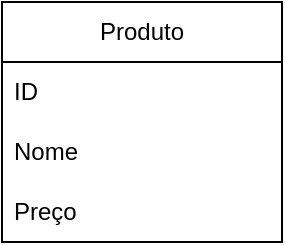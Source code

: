 <mxfile version="21.0.6" type="device"><diagram name="Página-1" id="Zaaa3n3JB6_IVNZktasJ"><mxGraphModel dx="574" dy="329" grid="1" gridSize="10" guides="1" tooltips="1" connect="1" arrows="1" fold="1" page="1" pageScale="1" pageWidth="827" pageHeight="1169" math="0" shadow="0"><root><mxCell id="0"/><mxCell id="1" parent="0"/><mxCell id="IGuCaRjfi2PwrDf9FCv4-3" value="Produto" style="swimlane;fontStyle=0;childLayout=stackLayout;horizontal=1;startSize=30;horizontalStack=0;resizeParent=1;resizeParentMax=0;resizeLast=0;collapsible=1;marginBottom=0;whiteSpace=wrap;html=1;" vertex="1" parent="1"><mxGeometry x="290" y="120" width="140" height="120" as="geometry"/></mxCell><mxCell id="IGuCaRjfi2PwrDf9FCv4-4" value="ID" style="text;strokeColor=none;fillColor=none;align=left;verticalAlign=middle;spacingLeft=4;spacingRight=4;overflow=hidden;points=[[0,0.5],[1,0.5]];portConstraint=eastwest;rotatable=0;whiteSpace=wrap;html=1;" vertex="1" parent="IGuCaRjfi2PwrDf9FCv4-3"><mxGeometry y="30" width="140" height="30" as="geometry"/></mxCell><mxCell id="IGuCaRjfi2PwrDf9FCv4-5" value="Nome" style="text;strokeColor=none;fillColor=none;align=left;verticalAlign=middle;spacingLeft=4;spacingRight=4;overflow=hidden;points=[[0,0.5],[1,0.5]];portConstraint=eastwest;rotatable=0;whiteSpace=wrap;html=1;" vertex="1" parent="IGuCaRjfi2PwrDf9FCv4-3"><mxGeometry y="60" width="140" height="30" as="geometry"/></mxCell><mxCell id="IGuCaRjfi2PwrDf9FCv4-6" value="Preço" style="text;strokeColor=none;fillColor=none;align=left;verticalAlign=middle;spacingLeft=4;spacingRight=4;overflow=hidden;points=[[0,0.5],[1,0.5]];portConstraint=eastwest;rotatable=0;whiteSpace=wrap;html=1;" vertex="1" parent="IGuCaRjfi2PwrDf9FCv4-3"><mxGeometry y="90" width="140" height="30" as="geometry"/></mxCell></root></mxGraphModel></diagram></mxfile>